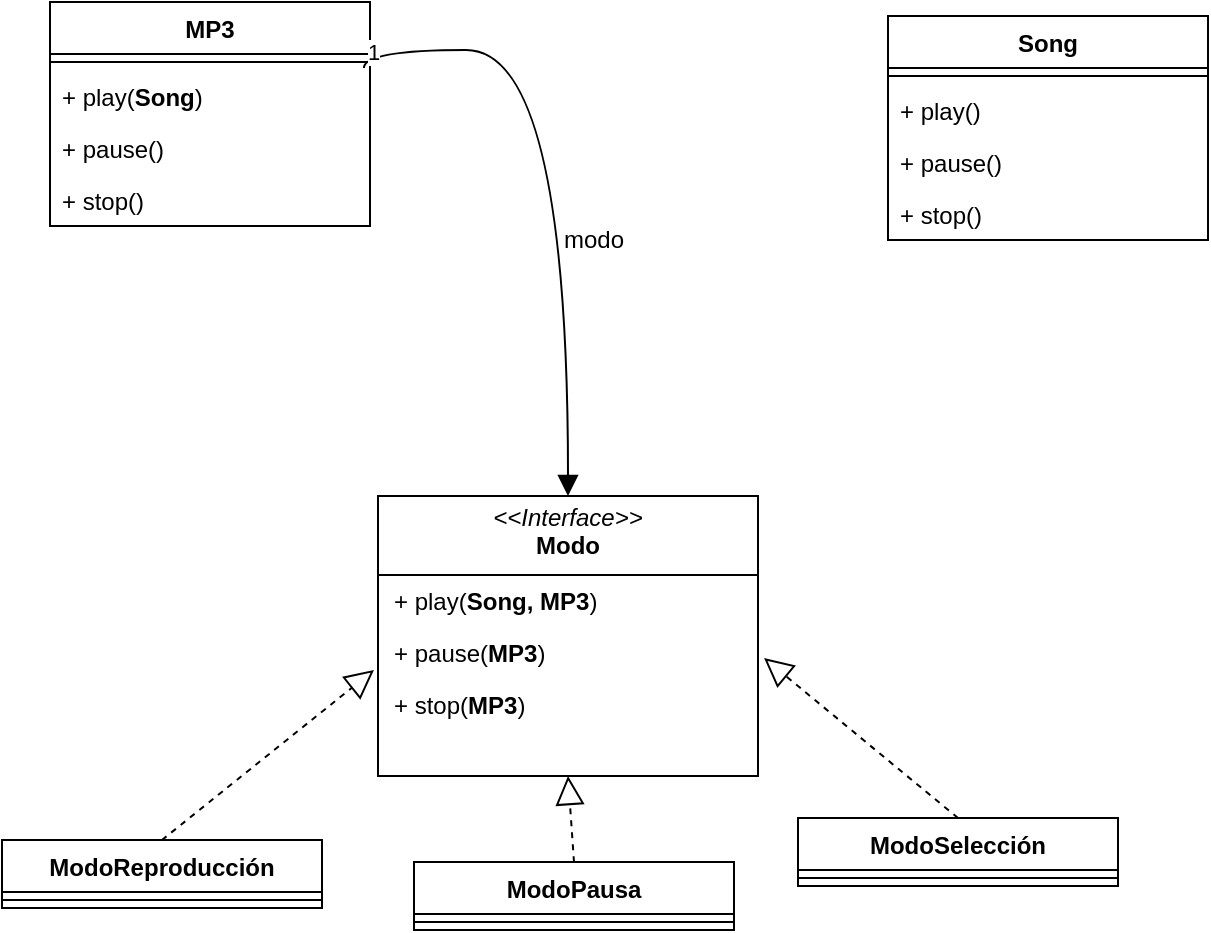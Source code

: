 <mxfile version="24.7.17">
  <diagram name="Página-1" id="F1tq97L-hL475i-6VcO_">
    <mxGraphModel dx="1114" dy="1204" grid="0" gridSize="10" guides="1" tooltips="1" connect="1" arrows="1" fold="1" page="0" pageScale="1" pageWidth="827" pageHeight="1169" math="0" shadow="0">
      <root>
        <mxCell id="0" />
        <mxCell id="1" parent="0" />
        <mxCell id="0a0gV884Et_qbN8h6qy7-1" value="MP3" style="swimlane;fontStyle=1;align=center;verticalAlign=top;childLayout=stackLayout;horizontal=1;startSize=26;horizontalStack=0;resizeParent=1;resizeParentMax=0;resizeLast=0;collapsible=1;marginBottom=0;whiteSpace=wrap;html=1;" vertex="1" parent="1">
          <mxGeometry x="-98" y="-144" width="160" height="112" as="geometry" />
        </mxCell>
        <mxCell id="0a0gV884Et_qbN8h6qy7-3" value="" style="line;strokeWidth=1;fillColor=none;align=left;verticalAlign=middle;spacingTop=-1;spacingLeft=3;spacingRight=3;rotatable=0;labelPosition=right;points=[];portConstraint=eastwest;strokeColor=inherit;" vertex="1" parent="0a0gV884Et_qbN8h6qy7-1">
          <mxGeometry y="26" width="160" height="8" as="geometry" />
        </mxCell>
        <mxCell id="0a0gV884Et_qbN8h6qy7-4" value="+ play(&lt;span style=&quot;font-weight: 700; text-align: center;&quot;&gt;Song&lt;/span&gt;)" style="text;strokeColor=none;fillColor=none;align=left;verticalAlign=top;spacingLeft=4;spacingRight=4;overflow=hidden;rotatable=0;points=[[0,0.5],[1,0.5]];portConstraint=eastwest;whiteSpace=wrap;html=1;" vertex="1" parent="0a0gV884Et_qbN8h6qy7-1">
          <mxGeometry y="34" width="160" height="26" as="geometry" />
        </mxCell>
        <mxCell id="0a0gV884Et_qbN8h6qy7-6" value="+ pause()" style="text;strokeColor=none;fillColor=none;align=left;verticalAlign=top;spacingLeft=4;spacingRight=4;overflow=hidden;rotatable=0;points=[[0,0.5],[1,0.5]];portConstraint=eastwest;whiteSpace=wrap;html=1;" vertex="1" parent="0a0gV884Et_qbN8h6qy7-1">
          <mxGeometry y="60" width="160" height="26" as="geometry" />
        </mxCell>
        <mxCell id="0a0gV884Et_qbN8h6qy7-5" value="+ stop()" style="text;strokeColor=none;fillColor=none;align=left;verticalAlign=top;spacingLeft=4;spacingRight=4;overflow=hidden;rotatable=0;points=[[0,0.5],[1,0.5]];portConstraint=eastwest;whiteSpace=wrap;html=1;" vertex="1" parent="0a0gV884Et_qbN8h6qy7-1">
          <mxGeometry y="86" width="160" height="26" as="geometry" />
        </mxCell>
        <mxCell id="0a0gV884Et_qbN8h6qy7-7" value="Song" style="swimlane;fontStyle=1;align=center;verticalAlign=top;childLayout=stackLayout;horizontal=1;startSize=26;horizontalStack=0;resizeParent=1;resizeParentMax=0;resizeLast=0;collapsible=1;marginBottom=0;whiteSpace=wrap;html=1;" vertex="1" parent="1">
          <mxGeometry x="321" y="-137" width="160" height="112" as="geometry" />
        </mxCell>
        <mxCell id="0a0gV884Et_qbN8h6qy7-8" value="" style="line;strokeWidth=1;fillColor=none;align=left;verticalAlign=middle;spacingTop=-1;spacingLeft=3;spacingRight=3;rotatable=0;labelPosition=right;points=[];portConstraint=eastwest;strokeColor=inherit;" vertex="1" parent="0a0gV884Et_qbN8h6qy7-7">
          <mxGeometry y="26" width="160" height="8" as="geometry" />
        </mxCell>
        <mxCell id="0a0gV884Et_qbN8h6qy7-9" value="+ play()" style="text;strokeColor=none;fillColor=none;align=left;verticalAlign=top;spacingLeft=4;spacingRight=4;overflow=hidden;rotatable=0;points=[[0,0.5],[1,0.5]];portConstraint=eastwest;whiteSpace=wrap;html=1;" vertex="1" parent="0a0gV884Et_qbN8h6qy7-7">
          <mxGeometry y="34" width="160" height="26" as="geometry" />
        </mxCell>
        <mxCell id="0a0gV884Et_qbN8h6qy7-10" value="+ pause()" style="text;strokeColor=none;fillColor=none;align=left;verticalAlign=top;spacingLeft=4;spacingRight=4;overflow=hidden;rotatable=0;points=[[0,0.5],[1,0.5]];portConstraint=eastwest;whiteSpace=wrap;html=1;" vertex="1" parent="0a0gV884Et_qbN8h6qy7-7">
          <mxGeometry y="60" width="160" height="26" as="geometry" />
        </mxCell>
        <mxCell id="0a0gV884Et_qbN8h6qy7-11" value="+ stop()" style="text;strokeColor=none;fillColor=none;align=left;verticalAlign=top;spacingLeft=4;spacingRight=4;overflow=hidden;rotatable=0;points=[[0,0.5],[1,0.5]];portConstraint=eastwest;whiteSpace=wrap;html=1;" vertex="1" parent="0a0gV884Et_qbN8h6qy7-7">
          <mxGeometry y="86" width="160" height="26" as="geometry" />
        </mxCell>
        <mxCell id="0a0gV884Et_qbN8h6qy7-19" value="ModoSelección" style="swimlane;fontStyle=1;align=center;verticalAlign=top;childLayout=stackLayout;horizontal=1;startSize=26;horizontalStack=0;resizeParent=1;resizeParentMax=0;resizeLast=0;collapsible=1;marginBottom=0;whiteSpace=wrap;html=1;" vertex="1" parent="1">
          <mxGeometry x="276" y="264" width="160" height="34" as="geometry" />
        </mxCell>
        <mxCell id="0a0gV884Et_qbN8h6qy7-20" value="" style="line;strokeWidth=1;fillColor=none;align=left;verticalAlign=middle;spacingTop=-1;spacingLeft=3;spacingRight=3;rotatable=0;labelPosition=right;points=[];portConstraint=eastwest;strokeColor=inherit;" vertex="1" parent="0a0gV884Et_qbN8h6qy7-19">
          <mxGeometry y="26" width="160" height="8" as="geometry" />
        </mxCell>
        <mxCell id="0a0gV884Et_qbN8h6qy7-24" value="ModoPausa" style="swimlane;fontStyle=1;align=center;verticalAlign=top;childLayout=stackLayout;horizontal=1;startSize=26;horizontalStack=0;resizeParent=1;resizeParentMax=0;resizeLast=0;collapsible=1;marginBottom=0;whiteSpace=wrap;html=1;" vertex="1" parent="1">
          <mxGeometry x="84" y="286" width="160" height="34" as="geometry" />
        </mxCell>
        <mxCell id="0a0gV884Et_qbN8h6qy7-25" value="" style="line;strokeWidth=1;fillColor=none;align=left;verticalAlign=middle;spacingTop=-1;spacingLeft=3;spacingRight=3;rotatable=0;labelPosition=right;points=[];portConstraint=eastwest;strokeColor=inherit;" vertex="1" parent="0a0gV884Et_qbN8h6qy7-24">
          <mxGeometry y="26" width="160" height="8" as="geometry" />
        </mxCell>
        <mxCell id="0a0gV884Et_qbN8h6qy7-29" value="ModoReproducción" style="swimlane;fontStyle=1;align=center;verticalAlign=top;childLayout=stackLayout;horizontal=1;startSize=26;horizontalStack=0;resizeParent=1;resizeParentMax=0;resizeLast=0;collapsible=1;marginBottom=0;whiteSpace=wrap;html=1;" vertex="1" parent="1">
          <mxGeometry x="-122" y="275" width="160" height="34" as="geometry" />
        </mxCell>
        <mxCell id="0a0gV884Et_qbN8h6qy7-30" value="" style="line;strokeWidth=1;fillColor=none;align=left;verticalAlign=middle;spacingTop=-1;spacingLeft=3;spacingRight=3;rotatable=0;labelPosition=right;points=[];portConstraint=eastwest;strokeColor=inherit;" vertex="1" parent="0a0gV884Et_qbN8h6qy7-29">
          <mxGeometry y="26" width="160" height="8" as="geometry" />
        </mxCell>
        <mxCell id="0a0gV884Et_qbN8h6qy7-34" value="&lt;p style=&quot;margin:0px;margin-top:4px;text-align:center;&quot;&gt;&lt;i&gt;&amp;lt;&amp;lt;Interface&amp;gt;&amp;gt;&lt;/i&gt;&lt;br&gt;&lt;span style=&quot;font-weight: 700;&quot;&gt;Modo&lt;/span&gt;&lt;/p&gt;&lt;hr size=&quot;1&quot; style=&quot;border-style:solid;&quot;&gt;&lt;p style=&quot;margin:0px;margin-left:4px;&quot;&gt;&lt;span style=&quot;color: rgba(0, 0, 0, 0); font-family: monospace; font-size: 0px; text-wrap: nowrap;&quot;&gt;%3CmxGraphModel%3E%3Croot%3E%3CmxCell%20id%3D%220%22%2F%3E%3CmxCell%20id%3D%221%22%20parent%3D%220%22%2F%3E%3CmxCell%20id%3D%222%22%20value%3D%22%2B%20play()%22%20style%3D%22text%3BstrokeColor%3Dnone%3BfillColor%3Dnone%3Balign%3Dleft%3BverticalAlign%3Dtop%3BspacingLeft%3D4%3BspacingRight%3D4%3Boverflow%3Dhidden%3Brotatable%3D0%3Bpoints%3D%5B%5B0%2C0.5%5D%2C%5B1%2C0.5%5D%5D%3BportConstraint%3Deastwest%3BwhiteSpace%3Dwrap%3Bhtml%3D1%3B%22%20vertex%3D%221%22%20parent%3D%221%22%3E%3CmxGeometry%20x%3D%2264%22%20y%3D%22176%22%20width%3D%22160%22%20height%3D%2226%22%20as%3D%22geometry%22%2F%3E%3C%2FmxCell%3E%3CmxCell%20id%3D%223%22%20value%3D%22%2B%20pause()%22%20style%3D%22text%3BstrokeColor%3Dnone%3BfillColor%3Dnone%3Balign%3Dleft%3BverticalAlign%3Dtop%3BspacingLeft%3D4%3BspacingRight%3D4%3Boverflow%3Dhidden%3Brotatable%3D0%3Bpoints%3D%5B%5B0%2C0.5%5D%2C%5B1%2C0.5%5D%5D%3BportConstraint%3Deastwest%3BwhiteSpace%3Dwrap%3Bhtml%3D1%3B%22%20vertex%3D%221%22%20parent%3D%221%22%3E%3CmxGeometry%20x%3D%2264%22%20y%3D%22202%22%20width%3D%22160%22%20height%3D%2226%22%20as%3D%22geometry%22%2F%3E%3C%2FmxCell%3E%3CmxCell%20id%3D%224%22%20value%3D%22%2B%20stop()%22%20style%3D%22text%3BstrokeColor%3Dnone%3BfillColor%3Dnone%3Balign%3Dleft%3BverticalAlign%3Dtop%3BspacingLeft%3D4%3BspacingRight%3D4%3Boverflow%3Dhidden%3Brotatable%3D0%3Bpoints%3D%5B%5B0%2C0.5%5D%2C%5B1%2C0.5%5D%5D%3BportConstraint%3Deastwest%3BwhiteSpace%3Dwrap%3Bhtml%3D1%3B%22%20vertex%3D%221%22%20parent%3D%221%22%3E%3CmxGeometry%20x%3D%2264%22%20y%3D%22228%22%20width%3D%22160%22%20height%3D%2226%22%20as%3D%22geometry%22%2F%3E%3C%2FmxCell%3E%3C%2Froot%3E%3C%2FmxGraphModel%3E&lt;/span&gt;&lt;br&gt;&lt;/p&gt;" style="verticalAlign=top;align=left;overflow=fill;html=1;whiteSpace=wrap;" vertex="1" parent="1">
          <mxGeometry x="66" y="103" width="190" height="140" as="geometry" />
        </mxCell>
        <mxCell id="0a0gV884Et_qbN8h6qy7-35" value="+ play(&lt;span style=&quot;font-weight: 700; text-align: center;&quot;&gt;Song, MP3&lt;/span&gt;)" style="text;strokeColor=none;fillColor=none;align=left;verticalAlign=top;spacingLeft=4;spacingRight=4;overflow=hidden;rotatable=0;points=[[0,0.5],[1,0.5]];portConstraint=eastwest;whiteSpace=wrap;html=1;" vertex="1" parent="1">
          <mxGeometry x="68" y="142" width="160" height="26" as="geometry" />
        </mxCell>
        <mxCell id="0a0gV884Et_qbN8h6qy7-36" value="+ pause(&lt;span style=&quot;font-weight: 700; text-align: center;&quot;&gt;MP3&lt;/span&gt;)" style="text;strokeColor=none;fillColor=none;align=left;verticalAlign=top;spacingLeft=4;spacingRight=4;overflow=hidden;rotatable=0;points=[[0,0.5],[1,0.5]];portConstraint=eastwest;whiteSpace=wrap;html=1;" vertex="1" parent="1">
          <mxGeometry x="68" y="168" width="160" height="26" as="geometry" />
        </mxCell>
        <mxCell id="0a0gV884Et_qbN8h6qy7-37" value="+ stop(&lt;span style=&quot;font-weight: 700; text-align: center;&quot;&gt;MP3&lt;/span&gt;)" style="text;strokeColor=none;fillColor=none;align=left;verticalAlign=top;spacingLeft=4;spacingRight=4;overflow=hidden;rotatable=0;points=[[0,0.5],[1,0.5]];portConstraint=eastwest;whiteSpace=wrap;html=1;" vertex="1" parent="1">
          <mxGeometry x="68" y="194" width="160" height="26" as="geometry" />
        </mxCell>
        <mxCell id="0a0gV884Et_qbN8h6qy7-38" value="" style="endArrow=block;dashed=1;endFill=0;endSize=12;html=1;rounded=0;fontSize=12;curved=1;exitX=0.5;exitY=0;exitDx=0;exitDy=0;entryX=-0.025;entryY=-0.154;entryDx=0;entryDy=0;entryPerimeter=0;" edge="1" parent="1" source="0a0gV884Et_qbN8h6qy7-29" target="0a0gV884Et_qbN8h6qy7-37">
          <mxGeometry width="160" relative="1" as="geometry">
            <mxPoint x="106" y="65" as="sourcePoint" />
            <mxPoint x="266" y="65" as="targetPoint" />
          </mxGeometry>
        </mxCell>
        <mxCell id="0a0gV884Et_qbN8h6qy7-39" value="" style="endArrow=block;dashed=1;endFill=0;endSize=12;html=1;rounded=0;fontSize=12;curved=1;exitX=0.5;exitY=0;exitDx=0;exitDy=0;entryX=0.5;entryY=1;entryDx=0;entryDy=0;" edge="1" parent="1" source="0a0gV884Et_qbN8h6qy7-24" target="0a0gV884Et_qbN8h6qy7-34">
          <mxGeometry width="160" relative="1" as="geometry">
            <mxPoint x="-32" y="285" as="sourcePoint" />
            <mxPoint x="74" y="200" as="targetPoint" />
          </mxGeometry>
        </mxCell>
        <mxCell id="0a0gV884Et_qbN8h6qy7-40" value="" style="endArrow=block;dashed=1;endFill=0;endSize=12;html=1;rounded=0;fontSize=12;curved=1;exitX=0.5;exitY=0;exitDx=0;exitDy=0;entryX=1.016;entryY=0.579;entryDx=0;entryDy=0;entryPerimeter=0;" edge="1" parent="1" source="0a0gV884Et_qbN8h6qy7-19" target="0a0gV884Et_qbN8h6qy7-34">
          <mxGeometry width="160" relative="1" as="geometry">
            <mxPoint x="162" y="298" as="sourcePoint" />
            <mxPoint x="171" y="253" as="targetPoint" />
          </mxGeometry>
        </mxCell>
        <mxCell id="0a0gV884Et_qbN8h6qy7-41" value="modo" style="endArrow=block;endFill=1;html=1;edgeStyle=orthogonalEdgeStyle;align=left;verticalAlign=top;rounded=0;fontSize=12;startSize=8;endSize=8;curved=1;exitX=0.981;exitY=-0.038;exitDx=0;exitDy=0;exitPerimeter=0;entryX=0.5;entryY=0;entryDx=0;entryDy=0;" edge="1" parent="1" source="0a0gV884Et_qbN8h6qy7-4" target="0a0gV884Et_qbN8h6qy7-34">
          <mxGeometry x="0.149" y="-4" relative="1" as="geometry">
            <mxPoint x="131" y="156" as="sourcePoint" />
            <mxPoint x="291" y="156" as="targetPoint" />
            <mxPoint as="offset" />
          </mxGeometry>
        </mxCell>
        <mxCell id="0a0gV884Et_qbN8h6qy7-42" value="1" style="edgeLabel;resizable=0;html=1;align=left;verticalAlign=bottom;" connectable="0" vertex="1" parent="0a0gV884Et_qbN8h6qy7-41">
          <mxGeometry x="-1" relative="1" as="geometry" />
        </mxCell>
      </root>
    </mxGraphModel>
  </diagram>
</mxfile>
